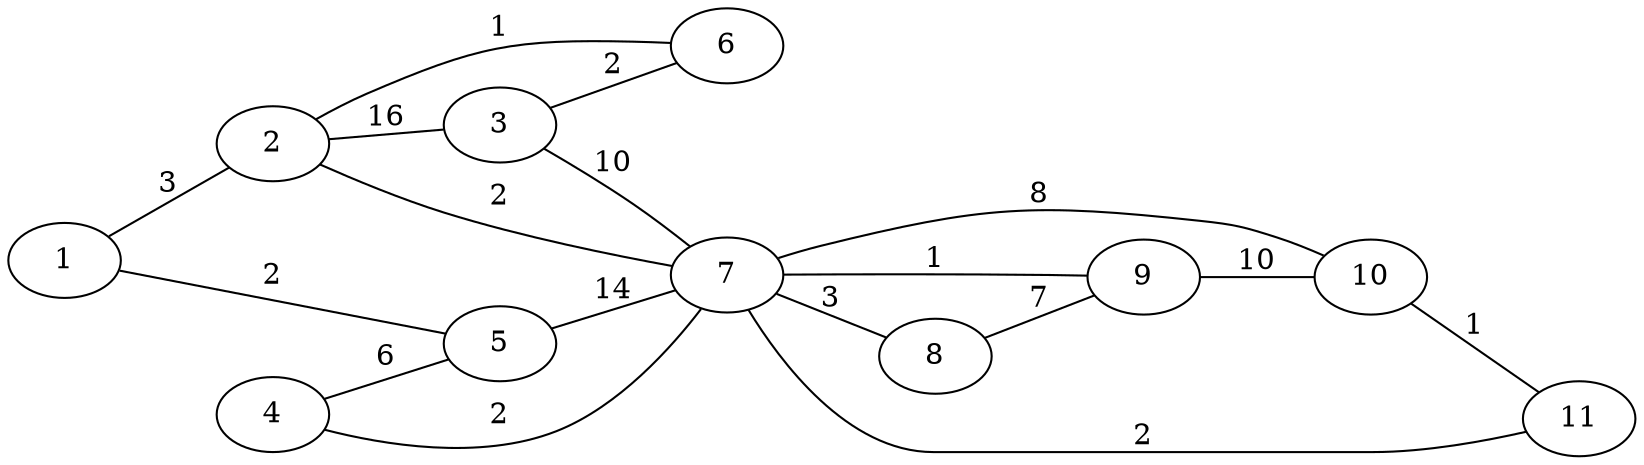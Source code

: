 graph {
    rankdir=LR
    1 -- 2 [label=3, len=3]
    1 -- 5 [label=2, len=2]
    2 -- 3 [label=16, len=16]
    2 -- 6 [label=1, len=1]
    2 -- 7 [label=2, len=2]
    3 -- 6 [label=2, len=2]
    3 -- 7 [label=10, len=10]
    4 -- 5 [label=6, len=6]
    4 -- 7 [label=2, len=2]
    5 -- 7 [label=14, len=14]
    7 -- 8 [label=3, len=3]
    7 -- 9 [label=1, len=1]
    7 -- 10 [label=8, len=8]
    7 -- 11 [label=2, len=2]
    8 -- 9 [label=7, len=7]
    9 -- 10 [label=10, len=10]
    10 -- 11 [label=1, len=1]
}
